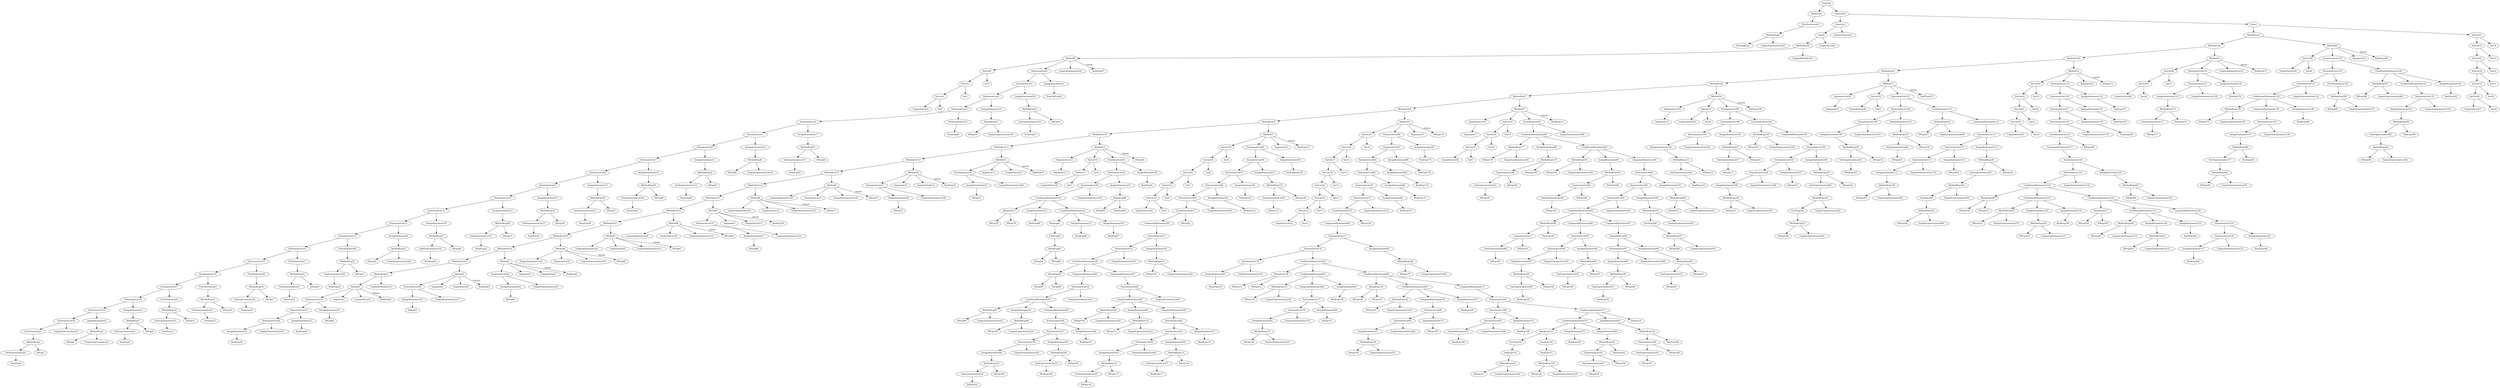 digraph G
{
MethodExp0->NewObjExp1
MethodExp0->EmptyExpressionList0
PrintStatement0->MethodExp0
MainClass->PrintStatement0
VarList2->EmptyVarList3
VarList2->Var0
VarList1->VarList2
VarList1->Var1
VarList0->VarList1
VarList0->Var2
OneExpressionList1->NumExp4
MethodExp2->IDExp3
MethodExp2->OneExpressionList1
PrintStatement1->MethodExp2
StatementList20->EmptyStatementList21
StatementList20->PrintStatement1
MethodExp5->IDExp6
MethodExp5->EmptyExpressionList2
AssignStatement2->MethodExp5
StatementList19->StatementList20
StatementList19->AssignStatement2
OneExpressionList3->NumExp9
MethodExp7->IDExp8
MethodExp7->OneExpressionList3
AssignStatement3->MethodExp7
StatementList18->StatementList19
StatementList18->AssignStatement3
OneExpressionList4->NumExp12
MethodExp10->IDExp11
MethodExp10->OneExpressionList4
PrintStatement4->MethodExp10
StatementList17->StatementList18
StatementList17->PrintStatement4
OneExpressionList5->NumExp15
MethodExp13->IDExp14
MethodExp13->OneExpressionList5
PrintStatement5->MethodExp13
StatementList16->StatementList17
StatementList16->PrintStatement5
OneExpressionList6->NumExp18
MethodExp16->IDExp17
MethodExp16->OneExpressionList6
PrintStatement6->MethodExp16
StatementList15->StatementList16
StatementList15->PrintStatement6
OneExpressionList7->NumExp21
MethodExp19->IDExp20
MethodExp19->OneExpressionList7
PrintStatement7->MethodExp19
StatementList14->StatementList15
StatementList14->PrintStatement7
OneExpressionList8->NumExp24
MethodExp22->IDExp23
MethodExp22->OneExpressionList8
PrintStatement8->MethodExp22
StatementList13->StatementList14
StatementList13->PrintStatement8
MethodExp25->IDExp26
MethodExp25->EmptyExpressionList9
AssignStatement9->MethodExp25
StatementList12->StatementList13
StatementList12->AssignStatement9
OneExpressionList10->NumExp29
MethodExp27->IDExp28
MethodExp27->OneExpressionList10
AssignStatement10->MethodExp27
StatementList11->StatementList12
StatementList11->AssignStatement10
OneExpressionList11->NumExp32
MethodExp30->IDExp31
MethodExp30->OneExpressionList11
AssignStatement11->MethodExp30
StatementList10->StatementList11
StatementList10->AssignStatement11
OneExpressionList12->NumExp35
MethodExp33->IDExp34
MethodExp33->OneExpressionList12
AssignStatement12->MethodExp33
StatementList9->StatementList10
StatementList9->AssignStatement12
OneExpressionList13->NumExp38
MethodExp36->IDExp37
MethodExp36->OneExpressionList13
AssignStatement13->MethodExp36
StatementList8->StatementList9
StatementList8->AssignStatement13
OneExpressionList14->NumExp41
MethodExp39->IDExp40
MethodExp39->OneExpressionList14
AssignStatement14->MethodExp39
StatementList7->StatementList8
StatementList7->AssignStatement14
OneExpressionList15->NumExp44
MethodExp42->IDExp43
MethodExp42->OneExpressionList15
AssignStatement15->MethodExp42
StatementList6->StatementList7
StatementList6->AssignStatement15
MethodExp45->IDExp46
MethodExp45->EmptyExpressionList16
AssignStatement16->MethodExp45
StatementList5->StatementList6
StatementList5->AssignStatement16
OneExpressionList17->NumExp49
MethodExp47->IDExp48
MethodExp47->OneExpressionList17
AssignStatement17->MethodExp47
StatementList4->StatementList5
StatementList4->AssignStatement17
PrintStatement18->NumExp50
StatementList3->StatementList4
StatementList3->PrintStatement18
MethodExp51->IDExp52
MethodExp51->EmptyExpressionList18
AssignStatement19->MethodExp51
StatementList2->StatementList3
StatementList2->AssignStatement19
OneExpressionList19->NumExp55
MethodExp53->IDExp54
MethodExp53->OneExpressionList19
AssignStatement20->MethodExp53
StatementList1->StatementList2
StatementList1->AssignStatement20
AssignStatement21->NewObjExp56
StatementList0->StatementList1
StatementList0->AssignStatement21
Method0->EmptyArgumentList0
Method0->VarList0
Method0->StatementList0
Method0->NumExp57 [label="return"]
MethodList0->EmptyMethodList1
MethodList0->Method0
Class0->MethodList0
Class0->EmptyVarList4
ClassList1->EmptyClassList2
ClassList1->Class0
AssignStatement22->BoolExp58
StatementList24->EmptyStatementList25
StatementList24->AssignStatement22
AssignStatement23->BoolExp59
StatementList23->StatementList24
StatementList23->AssignStatement23
AssignStatement24->IDExp60
StatementList22->StatementList23
StatementList22->AssignStatement24
Method1->Argument1
Method1->EmptyVarList5
Method1->StatementList22
Method1->BoolExp61 [label="return"]
MethodList21->EmptyMethodList22
MethodList21->Method1
AssignStatement25->IDExp62
StatementList26->EmptyStatementList27
StatementList26->AssignStatement25
Method2->Argument2
Method2->EmptyVarList6
Method2->StatementList26
Method2->BoolExp63 [label="return"]
MethodList20->MethodList21
MethodList20->Method2
AssignStatement26->IDExp64
StatementList28->EmptyStatementList29
StatementList28->AssignStatement26
Method3->Argument3
Method3->EmptyVarList7
Method3->StatementList28
Method3->BoolExp65 [label="return"]
MethodList19->MethodList20
MethodList19->Method3
Method4->EmptyArgumentList4
Method4->EmptyVarList8
Method4->EmptyStatementList30
Method4->IDExp66 [label="return"]
MethodList18->MethodList19
MethodList18->Method4
Method5->EmptyArgumentList5
Method5->EmptyVarList9
Method5->EmptyStatementList31
Method5->IDExp67 [label="return"]
MethodList17->MethodList18
MethodList17->Method5
Method6->EmptyArgumentList6
Method6->EmptyVarList10
Method6->EmptyStatementList32
Method6->IDExp68 [label="return"]
MethodList16->MethodList17
MethodList16->Method6
AssignStatement27->IDExp69
StatementList33->EmptyStatementList34
StatementList33->AssignStatement27
Method7->Argument7
Method7->EmptyVarList11
Method7->StatementList33
Method7->BoolExp70 [label="return"]
MethodList15->MethodList16
MethodList15->Method7
Method8->EmptyArgumentList8
Method8->EmptyVarList12
Method8->EmptyStatementList35
Method8->IDExp71 [label="return"]
MethodList14->MethodList15
MethodList14->Method8
Method9->EmptyArgumentList9
Method9->EmptyVarList13
Method9->EmptyStatementList36
Method9->IDExp72 [label="return"]
MethodList13->MethodList14
MethodList13->Method9
AssignStatement28->IDExp73
StatementList37->EmptyStatementList38
StatementList37->AssignStatement28
Method10->Argument10
Method10->EmptyVarList14
Method10->StatementList37
Method10->BoolExp74 [label="return"]
MethodList12->MethodList13
MethodList12->Method10
AssignStatement29->IDExp75
StatementList39->EmptyStatementList40
StatementList39->AssignStatement29
Method11->Argument11
Method11->EmptyVarList15
Method11->StatementList39
Method11->BoolExp76 [label="return"]
MethodList11->MethodList12
MethodList11->Method11
ArgumentList12->Argument13
VarList17->EmptyVarList18
VarList17->Var3
VarList16->VarList17
VarList16->Var4
BinopExp77->IDExp78
BinopExp77->IDExp79
AssignStatement31->BoolExp80
BinopExp83->IDExp84
BinopExp83->IDExp85
EnclExp82->BinopExp83
NegExp81->EnclExp82
AssignStatement33->BoolExp86
AssignStatement34->BoolExp87
ConditionalStatement32->NegExp81
ConditionalStatement32->AssignStatement33
ConditionalStatement32->AssignStatement34
ConditionalStatement30->BinopExp77
ConditionalStatement30->AssignStatement31
ConditionalStatement30->ConditionalStatement32
StatementList43->EmptyStatementList44
StatementList43->ConditionalStatement30
BinopExp88->IDExp89
BinopExp88->NumExp90
AssignStatement35->BinopExp88
StatementList42->StatementList43
StatementList42->AssignStatement35
AssignStatement36->BoolExp91
StatementList41->StatementList42
StatementList41->AssignStatement36
Method12->ArgumentList12
Method12->VarList16
Method12->StatementList41
Method12->IDExp92 [label="return"]
MethodList10->MethodList11
MethodList10->Method12
VarList23->EmptyVarList24
VarList23->Var5
VarList22->VarList23
VarList22->Var6
VarList21->VarList22
VarList21->Var7
VarList20->VarList21
VarList20->Var8
VarList19->VarList20
VarList19->Var9
BinopExp94->IDExp95
BinopExp94->IDExp96
MethodExp97->IDExp98
MethodExp97->EmptyExpressionList20
MethodExp99->IDExp100
MethodExp99->EmptyExpressionList21
AssignStatement42->MethodExp99
OneExpressionList22->IDExp103
MethodExp101->IDExp102
MethodExp101->OneExpressionList22
AssignStatement44->MethodExp101
StatementList58->EmptyStatementList59
StatementList58->AssignStatement44
OneExpressionList23->BoolExp106
MethodExp104->IDExp105
MethodExp104->OneExpressionList23
AssignStatement45->MethodExp104
StatementList57->StatementList58
StatementList57->AssignStatement45
AssignStatement46->BoolExp107
StatementList56->StatementList57
StatementList56->AssignStatement46
CompoundStatement43->StatementList56
ConditionalStatement41->MethodExp97
ConditionalStatement41->AssignStatement42
ConditionalStatement41->CompoundStatement43
StatementList54->EmptyStatementList55
StatementList54->ConditionalStatement41
CompoundStatement40->StatementList54
MethodExp108->IDExp109
MethodExp108->EmptyExpressionList24
MethodExp110->IDExp111
MethodExp110->EmptyExpressionList25
AssignStatement49->MethodExp110
OneExpressionList26->IDExp114
MethodExp112->IDExp113
MethodExp112->OneExpressionList26
AssignStatement51->MethodExp112
StatementList64->EmptyStatementList65
StatementList64->AssignStatement51
OneExpressionList27->BoolExp117
MethodExp115->IDExp116
MethodExp115->OneExpressionList27
AssignStatement52->MethodExp115
StatementList63->StatementList64
StatementList63->AssignStatement52
AssignStatement53->BoolExp118
StatementList62->StatementList63
StatementList62->AssignStatement53
CompoundStatement50->StatementList62
ConditionalStatement48->MethodExp108
ConditionalStatement48->AssignStatement49
ConditionalStatement48->CompoundStatement50
StatementList60->EmptyStatementList61
StatementList60->ConditionalStatement48
CompoundStatement47->StatementList60
ConditionalStatement39->BinopExp94
ConditionalStatement39->CompoundStatement40
ConditionalStatement39->CompoundStatement47
StatementList52->EmptyStatementList53
StatementList52->ConditionalStatement39
MethodExp119->IDExp120
MethodExp119->EmptyExpressionList28
AssignStatement54->MethodExp119
StatementList51->StatementList52
StatementList51->AssignStatement54
CompoundStatement38->StatementList51
CycleStatement37->IDExp93
CycleStatement37->CompoundStatement38
StatementList49->EmptyStatementList50
StatementList49->CycleStatement37
AssignStatement55->BoolExp121
StatementList48->StatementList49
StatementList48->AssignStatement55
AssignStatement56->ThisExp122
StatementList47->StatementList48
StatementList47->AssignStatement56
OneExpressionList29->IDExp125
MethodExp123->IDExp124
MethodExp123->OneExpressionList29
AssignStatement57->MethodExp123
StatementList46->StatementList47
StatementList46->AssignStatement57
AssignStatement58->NewObjExp126
StatementList45->StatementList46
StatementList45->AssignStatement58
Method13->Argument14
Method13->VarList19
Method13->StatementList45
Method13->BoolExp127 [label="return"]
MethodList9->MethodList10
MethodList9->Method13
VarList31->EmptyVarList32
VarList31->Var10
VarList30->VarList31
VarList30->Var11
VarList29->VarList30
VarList29->Var12
VarList28->VarList29
VarList28->Var13
VarList27->VarList28
VarList27->Var14
VarList26->VarList27
VarList26->Var15
VarList25->VarList26
VarList25->Var16
AssignStatement61->BoolExp129
StatementList75->EmptyStatementList76
StatementList75->AssignStatement61
BinopExp130->IDExp131
BinopExp130->IDExp132
MethodExp133->IDExp134
MethodExp133->EmptyExpressionList30
MethodExp135->IDExp136
MethodExp135->EmptyExpressionList31
AssignStatement65->MethodExp135
StatementList78->EmptyStatementList79
StatementList78->AssignStatement65
AssignStatement66->IDExp137
StatementList77->StatementList78
StatementList77->AssignStatement66
CompoundStatement64->StatementList77
AssignStatement67->BoolExp138
ConditionalStatement63->MethodExp133
ConditionalStatement63->CompoundStatement64
ConditionalStatement63->AssignStatement67
BinopExp139->IDExp140
BinopExp139->IDExp141
MethodExp142->IDExp143
MethodExp142->EmptyExpressionList32
MethodExp144->IDExp145
MethodExp144->EmptyExpressionList33
AssignStatement71->MethodExp144
StatementList81->EmptyStatementList82
StatementList81->AssignStatement71
AssignStatement72->IDExp146
StatementList80->StatementList81
StatementList80->AssignStatement72
CompoundStatement70->StatementList80
AssignStatement73->BoolExp147
ConditionalStatement69->MethodExp142
ConditionalStatement69->CompoundStatement70
ConditionalStatement69->AssignStatement73
AssignStatement75->BoolExp148
StatementList85->EmptyStatementList86
StatementList85->AssignStatement75
AssignStatement76->BoolExp149
StatementList84->StatementList85
StatementList84->AssignStatement76
MethodExp154->IDExp155
MethodExp154->EmptyExpressionList34
NegExp153->MethodExp154
EnclExp152->NegExp153
MethodExp158->IDExp159
MethodExp158->EmptyExpressionList35
NegExp157->MethodExp158
EnclExp156->NegExp157
BinopExp151->EnclExp152
BinopExp151->EnclExp156
AssignStatement79->BoolExp160
OneExpressionList37->IDExp163
ExpressionList36->OneExpressionList37
ExpressionList36->IDExp164
MethodExp161->ThisExp162
MethodExp161->ExpressionList36
AssignStatement80->MethodExp161
ConditionalStatement78->BinopExp151
ConditionalStatement78->AssignStatement79
ConditionalStatement78->AssignStatement80
OneExpressionList39->IDExp167
ExpressionList38->OneExpressionList39
ExpressionList38->IDExp168
MethodExp165->ThisExp166
MethodExp165->ExpressionList38
AssignStatement81->MethodExp165
ConditionalStatement77->IDExp150
ConditionalStatement77->ConditionalStatement78
ConditionalStatement77->AssignStatement81
StatementList83->StatementList84
StatementList83->ConditionalStatement77
CompoundStatement74->StatementList83
ConditionalStatement68->BinopExp139
ConditionalStatement68->ConditionalStatement69
ConditionalStatement68->CompoundStatement74
ConditionalStatement62->BinopExp130
ConditionalStatement62->ConditionalStatement63
ConditionalStatement62->ConditionalStatement68
StatementList74->StatementList75
StatementList74->ConditionalStatement62
MethodExp169->IDExp170
MethodExp169->EmptyExpressionList40
AssignStatement82->MethodExp169
StatementList73->StatementList74
StatementList73->AssignStatement82
CompoundStatement60->StatementList73
CycleStatement59->IDExp128
CycleStatement59->CompoundStatement60
StatementList71->EmptyStatementList72
StatementList71->CycleStatement59
AssignStatement83->BoolExp171
StatementList70->StatementList71
StatementList70->AssignStatement83
AssignStatement84->BoolExp172
StatementList69->StatementList70
StatementList69->AssignStatement84
AssignStatement85->BoolExp173
StatementList68->StatementList69
StatementList68->AssignStatement85
AssignStatement86->ThisExp174
StatementList67->StatementList68
StatementList67->AssignStatement86
AssignStatement87->ThisExp175
StatementList66->StatementList67
StatementList66->AssignStatement87
Method14->Argument15
Method14->VarList25
Method14->StatementList66
Method14->IDExp176 [label="return"]
MethodList8->MethodList9
MethodList8->Method14
ArgumentList16->Argument17
VarList35->EmptyVarList36
VarList35->Var17
VarList34->VarList35
VarList34->Var18
VarList33->VarList34
VarList33->Var19
MethodExp177->IDExp178
MethodExp177->EmptyExpressionList41
OneExpressionList43->IDExp181
ExpressionList42->OneExpressionList43
ExpressionList42->IDExp182
MethodExp179->ThisExp180
MethodExp179->ExpressionList42
AssignStatement89->MethodExp179
MethodExp183->IDExp184
MethodExp183->EmptyExpressionList44
OneExpressionList46->IDExp187
ExpressionList45->OneExpressionList46
ExpressionList45->IDExp188
MethodExp185->ThisExp186
MethodExp185->ExpressionList45
AssignStatement91->MethodExp185
OneExpressionList48->IDExp191
ExpressionList47->OneExpressionList48
ExpressionList47->IDExp192
MethodExp189->ThisExp190
MethodExp189->ExpressionList47
OneExpressionList49->BoolExp195
MethodExp193->IDExp194
MethodExp193->OneExpressionList49
AssignStatement95->MethodExp193
StatementList94->EmptyStatementList95
StatementList94->AssignStatement95
OneExpressionList50->IDExp198
MethodExp196->IDExp197
MethodExp196->OneExpressionList50
AssignStatement96->MethodExp196
StatementList93->StatementList94
StatementList93->AssignStatement96
CompoundStatement94->StatementList93
OneExpressionList51->BoolExp201
MethodExp199->IDExp200
MethodExp199->OneExpressionList51
AssignStatement98->MethodExp199
StatementList97->EmptyStatementList98
StatementList97->AssignStatement98
OneExpressionList52->IDExp204
MethodExp202->IDExp203
MethodExp202->OneExpressionList52
AssignStatement99->MethodExp202
StatementList96->StatementList97
StatementList96->AssignStatement99
CompoundStatement97->StatementList96
ConditionalStatement93->MethodExp189
ConditionalStatement93->CompoundStatement94
ConditionalStatement93->CompoundStatement97
StatementList91->EmptyStatementList92
StatementList91->ConditionalStatement93
MethodExp207->IDExp208
MethodExp207->EmptyExpressionList53
EnclExp206->MethodExp207
MethodExp205->EnclExp206
MethodExp205->EmptyExpressionList54
AssignStatement100->MethodExp205
StatementList90->StatementList91
StatementList90->AssignStatement100
MethodExp209->IDExp210
MethodExp209->EmptyExpressionList55
AssignStatement101->MethodExp209
StatementList89->StatementList90
StatementList89->AssignStatement101
CompoundStatement92->StatementList89
ConditionalStatement90->MethodExp183
ConditionalStatement90->AssignStatement91
ConditionalStatement90->CompoundStatement92
ConditionalStatement88->MethodExp177
ConditionalStatement88->AssignStatement89
ConditionalStatement88->ConditionalStatement90
StatementList87->EmptyStatementList88
StatementList87->ConditionalStatement88
Method15->ArgumentList16
Method15->VarList33
Method15->StatementList87
Method15->BoolExp211 [label="return"]
MethodList7->MethodList8
MethodList7->Method15
ArgumentList18->Argument19
VarList37->EmptyVarList38
VarList37->Var20
OneExpressionList56->BoolExp214
MethodExp212->IDExp213
MethodExp212->OneExpressionList56
AssignStatement102->MethodExp212
StatementList101->EmptyStatementList102
StatementList101->AssignStatement102
OneExpressionList57->IDExp217
MethodExp215->IDExp216
MethodExp215->OneExpressionList57
AssignStatement103->MethodExp215
StatementList100->StatementList101
StatementList100->AssignStatement103
MethodExp218->IDExp219
MethodExp218->EmptyExpressionList58
MethodExp220->IDExp221
MethodExp220->EmptyExpressionList59
AssignStatement106->MethodExp220
StatementList105->EmptyStatementList106
StatementList105->AssignStatement106
AssignStatement107->IDExp222
StatementList104->StatementList105
StatementList104->AssignStatement107
MethodExp227->IDExp228
MethodExp227->EmptyExpressionList61
EnclExp226->MethodExp227
MethodExp225->EnclExp226
MethodExp225->EmptyExpressionList62
OneExpressionList60->MethodExp225
MethodExp223->IDExp224
MethodExp223->OneExpressionList60
AssignStatement108->MethodExp223
StatementList103->StatementList104
StatementList103->AssignStatement108
CompoundStatement105->StatementList103
CycleStatement104->MethodExp218
CycleStatement104->CompoundStatement105
StatementList99->StatementList100
StatementList99->CycleStatement104
Method16->ArgumentList18
Method16->VarList37
Method16->StatementList99
Method16->BoolExp229 [label="return"]
MethodList6->MethodList7
MethodList6->Method16
ArgumentList20->Argument21
VarList39->EmptyVarList40
VarList39->Var21
OneExpressionList63->BoolExp232
MethodExp230->IDExp231
MethodExp230->OneExpressionList63
AssignStatement109->MethodExp230
StatementList109->EmptyStatementList110
StatementList109->AssignStatement109
OneExpressionList64->IDExp235
MethodExp233->IDExp234
MethodExp233->OneExpressionList64
AssignStatement110->MethodExp233
StatementList108->StatementList109
StatementList108->AssignStatement110
MethodExp236->IDExp237
MethodExp236->EmptyExpressionList65
MethodExp238->IDExp239
MethodExp238->EmptyExpressionList66
AssignStatement113->MethodExp238
StatementList113->EmptyStatementList114
StatementList113->AssignStatement113
AssignStatement114->IDExp240
StatementList112->StatementList113
StatementList112->AssignStatement114
MethodExp245->IDExp246
MethodExp245->EmptyExpressionList68
EnclExp244->MethodExp245
MethodExp243->EnclExp244
MethodExp243->EmptyExpressionList69
OneExpressionList67->MethodExp243
MethodExp241->IDExp242
MethodExp241->OneExpressionList67
AssignStatement115->MethodExp241
StatementList111->StatementList112
StatementList111->AssignStatement115
CompoundStatement112->StatementList111
CycleStatement111->MethodExp236
CycleStatement111->CompoundStatement112
StatementList107->StatementList108
StatementList107->CycleStatement111
Method17->ArgumentList20
Method17->VarList39
Method17->StatementList107
Method17->BoolExp247 [label="return"]
MethodList5->MethodList6
MethodList5->Method17
VarList44->EmptyVarList45
VarList44->Var22
VarList43->VarList44
VarList43->Var23
VarList42->VarList43
VarList42->Var24
VarList41->VarList42
VarList41->Var25
BinopExp249->IDExp250
BinopExp249->IDExp251
MethodExp252->IDExp253
MethodExp252->EmptyExpressionList70
MethodExp254->IDExp255
MethodExp254->EmptyExpressionList71
AssignStatement120->MethodExp254
AssignStatement121->BoolExp256
ConditionalStatement119->MethodExp252
ConditionalStatement119->AssignStatement120
ConditionalStatement119->AssignStatement121
BinopExp257->IDExp258
BinopExp257->IDExp259
MethodExp260->IDExp261
MethodExp260->EmptyExpressionList72
MethodExp262->IDExp263
MethodExp262->EmptyExpressionList73
AssignStatement124->MethodExp262
AssignStatement125->BoolExp264
ConditionalStatement123->MethodExp260
ConditionalStatement123->AssignStatement124
ConditionalStatement123->AssignStatement125
AssignStatement127->BoolExp265
StatementList124->EmptyStatementList125
StatementList124->AssignStatement127
AssignStatement128->NumExp266
StatementList123->StatementList124
StatementList123->AssignStatement128
CompoundStatement126->StatementList123
ConditionalStatement122->BinopExp257
ConditionalStatement122->ConditionalStatement123
ConditionalStatement122->CompoundStatement126
ConditionalStatement118->BinopExp249
ConditionalStatement118->ConditionalStatement119
ConditionalStatement118->ConditionalStatement122
StatementList121->EmptyStatementList122
StatementList121->ConditionalStatement118
MethodExp267->IDExp268
MethodExp267->EmptyExpressionList74
AssignStatement129->MethodExp267
StatementList120->StatementList121
StatementList120->AssignStatement129
CompoundStatement117->StatementList120
CycleStatement116->IDExp248
CycleStatement116->CompoundStatement117
StatementList118->EmptyStatementList119
StatementList118->CycleStatement116
AssignStatement130->NumExp269
StatementList117->StatementList118
StatementList117->AssignStatement130
AssignStatement131->BoolExp270
StatementList116->StatementList117
StatementList116->AssignStatement131
AssignStatement132->ThisExp271
StatementList115->StatementList116
StatementList115->AssignStatement132
Method18->Argument22
Method18->VarList41
Method18->StatementList115
Method18->IDExp272 [label="return"]
MethodList4->MethodList5
MethodList4->Method18
VarList47->EmptyVarList48
VarList47->Var26
VarList46->VarList47
VarList46->Var27
OneExpressionList75->IDExp275
MethodExp273->ThisExp274
MethodExp273->OneExpressionList75
AssignStatement133->MethodExp273
StatementList127->EmptyStatementList128
StatementList127->AssignStatement133
AssignStatement134->ThisExp276
StatementList126->StatementList127
StatementList126->AssignStatement134
Method19->EmptyArgumentList23
Method19->VarList46
Method19->StatementList126
Method19->BoolExp277 [label="return"]
MethodList3->MethodList4
MethodList3->Method19
VarList49->EmptyVarList50
VarList49->Var28
MethodExp278->IDExp279
MethodExp278->EmptyExpressionList76
MethodExp282->IDExp283
MethodExp282->EmptyExpressionList78
OneExpressionList77->MethodExp282
MethodExp280->ThisExp281
MethodExp280->OneExpressionList77
AssignStatement137->MethodExp280
StatementList133->EmptyStatementList134
StatementList133->AssignStatement137
CompoundStatement136->StatementList133
AssignStatement138->BoolExp284
ConditionalStatement135->MethodExp278
ConditionalStatement135->CompoundStatement136
ConditionalStatement135->AssignStatement138
StatementList131->EmptyStatementList132
StatementList131->ConditionalStatement135
MethodExp285->IDExp286
MethodExp285->EmptyExpressionList79
PrintStatement139->MethodExp285
StatementList130->StatementList131
StatementList130->PrintStatement139
MethodExp287->IDExp288
MethodExp287->EmptyExpressionList80
MethodExp291->IDExp292
MethodExp291->EmptyExpressionList82
OneExpressionList81->MethodExp291
MethodExp289->ThisExp290
MethodExp289->OneExpressionList81
AssignStatement142->MethodExp289
StatementList135->EmptyStatementList136
StatementList135->AssignStatement142
CompoundStatement141->StatementList135
AssignStatement143->BoolExp293
ConditionalStatement140->MethodExp287
ConditionalStatement140->CompoundStatement141
ConditionalStatement140->AssignStatement143
StatementList129->StatementList130
StatementList129->ConditionalStatement140
Method20->Argument24
Method20->VarList49
Method20->StatementList129
Method20->BoolExp294 [label="return"]
MethodList2->MethodList3
MethodList2->Method20
VarList56->EmptyVarList57
VarList56->Var29
VarList55->VarList56
VarList55->Var30
VarList54->VarList55
VarList54->Var31
VarList53->VarList54
VarList53->Var32
VarList52->VarList53
VarList52->Var33
VarList51->VarList52
VarList51->Var34
Class1->MethodList2
Class1->VarList51
ClassList0->ClassList1
ClassList0->Class1
Program->MainClass
Program->ClassList0
}
